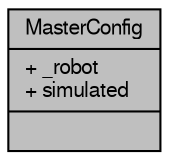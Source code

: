 digraph "MasterConfig"
{
  edge [fontname="FreeSans",fontsize="10",labelfontname="FreeSans",labelfontsize="10"];
  node [fontname="FreeSans",fontsize="10",shape=record];
  Node1 [label="{MasterConfig\n|+ _robot\l+ simulated\l|}",height=0.2,width=0.4,color="black", fillcolor="grey75", style="filled", fontcolor="black"];
}
